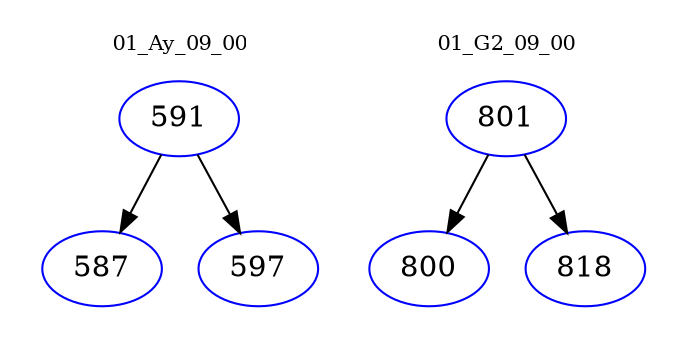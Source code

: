 digraph{
subgraph cluster_0 {
color = white
label = "01_Ay_09_00";
fontsize=10;
T0_591 [label="591", color="blue"]
T0_591 -> T0_587 [color="black"]
T0_587 [label="587", color="blue"]
T0_591 -> T0_597 [color="black"]
T0_597 [label="597", color="blue"]
}
subgraph cluster_1 {
color = white
label = "01_G2_09_00";
fontsize=10;
T1_801 [label="801", color="blue"]
T1_801 -> T1_800 [color="black"]
T1_800 [label="800", color="blue"]
T1_801 -> T1_818 [color="black"]
T1_818 [label="818", color="blue"]
}
}
